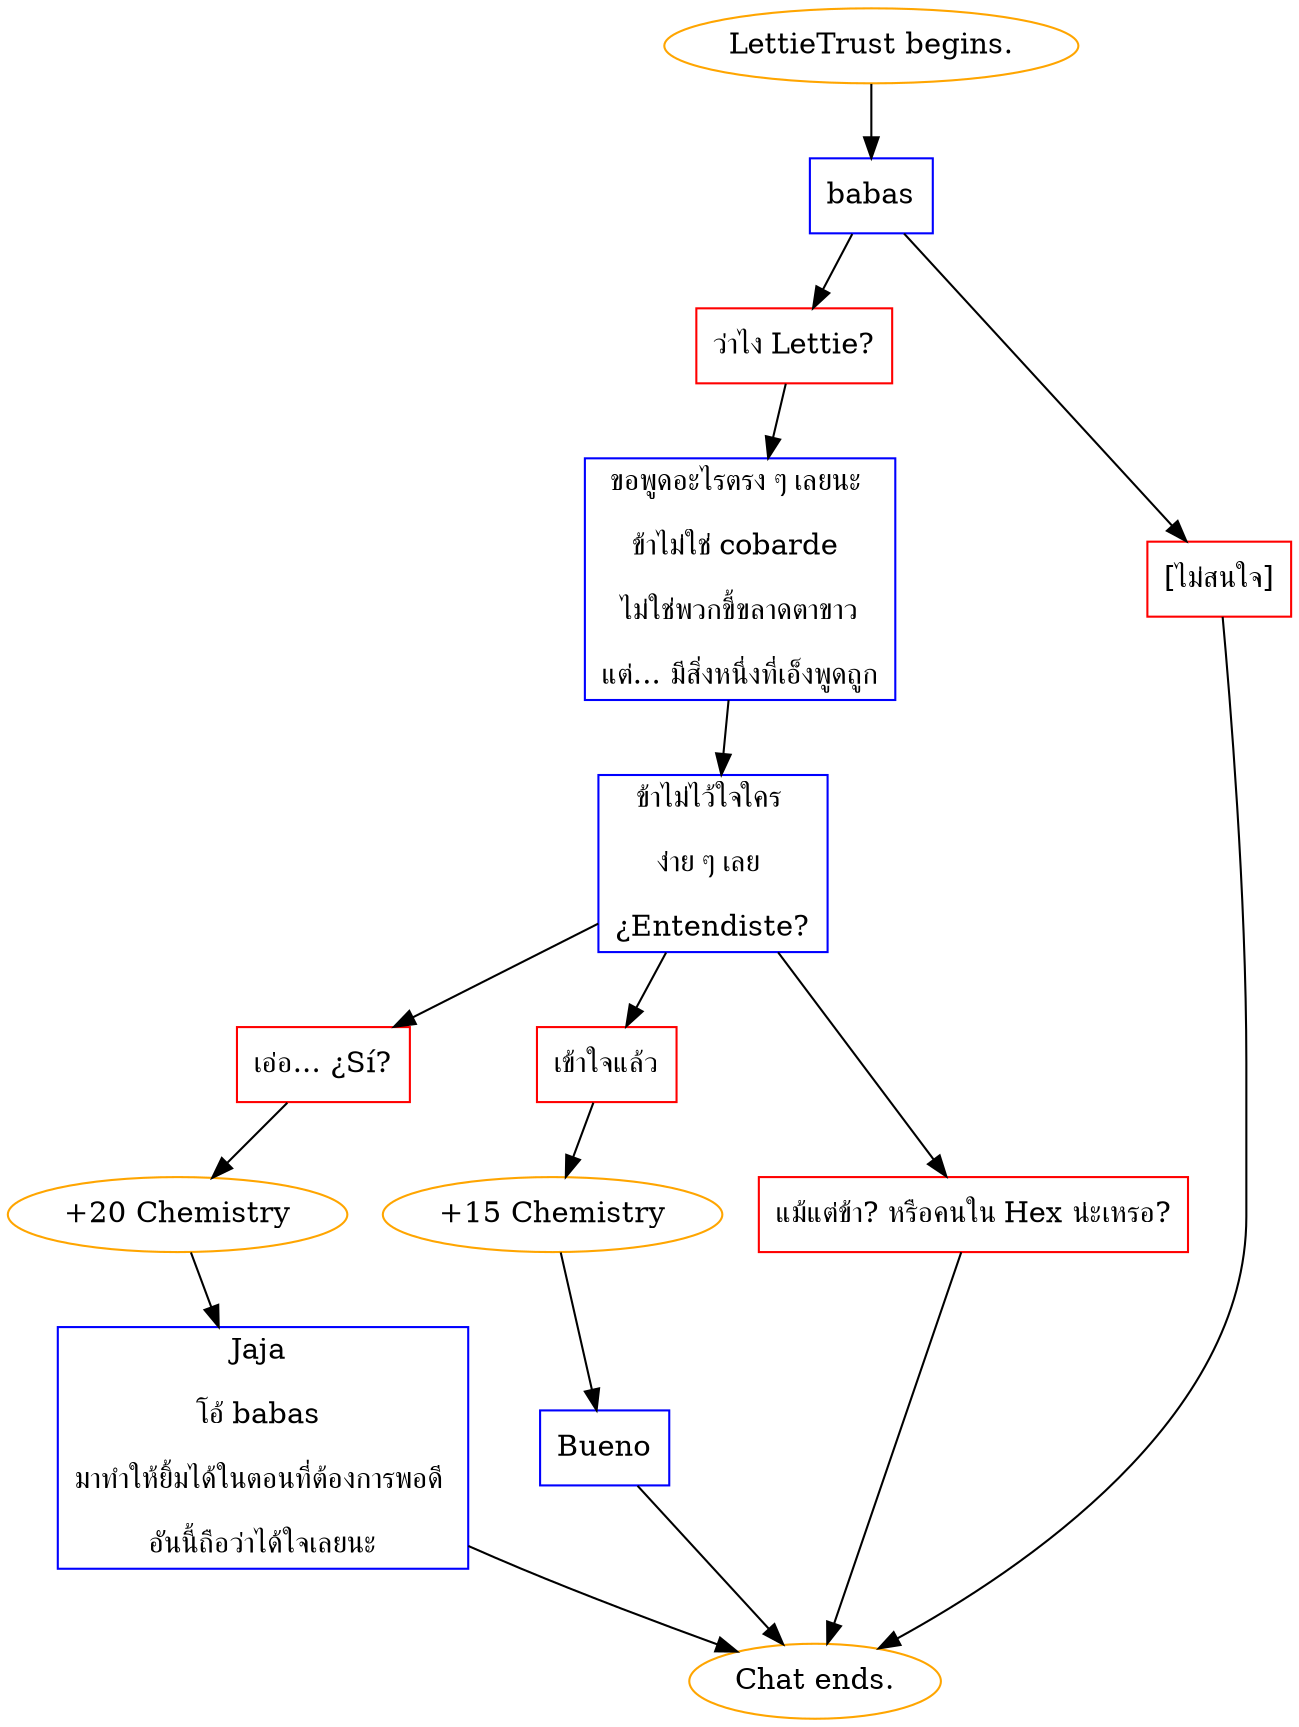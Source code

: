 digraph {
	"LettieTrust begins." [color=orange];
		"LettieTrust begins." -> j831262480;
	j831262480 [label="babas",shape=box,color=blue];
		j831262480 -> j2515885113;
		j831262480 -> j3001038503;
	j2515885113 [label="ว่าไง Lettie?",shape=box,color=red];
		j2515885113 -> j3803903552;
	j3001038503 [label="[ไม่สนใจ]",shape=box,color=red];
		j3001038503 -> "Chat ends.";
	j3803903552 [label="ขอพูดอะไรตรง ๆ เลยนะ 
ข้าไม่ใช่ cobarde 
ไม่ใช่พวกขี้ขลาดตาขาว
แต่... มีสิ่งหนึ่งที่เอ็งพูดถูก",shape=box,color=blue];
		j3803903552 -> j1206759720;
	"Chat ends." [color=orange];
	j1206759720 [label="ข้าไม่ไว้ใจใคร 
ง่าย ๆ เลย 
¿Entendiste?",shape=box,color=blue];
		j1206759720 -> j2039804116;
		j1206759720 -> j81381552;
		j1206759720 -> j2934984848;
	j2039804116 [label="เอ่อ... ¿Sí?",shape=box,color=red];
		j2039804116 -> j2246007775;
	j81381552 [label="เข้าใจแล้ว",shape=box,color=red];
		j81381552 -> j1063159804;
	j2934984848 [label="แม้แต่ข้า? หรือคนใน Hex น่ะเหรอ?",shape=box,color=red];
		j2934984848 -> "Chat ends.";
	j2246007775 [label="+20 Chemistry",color=orange];
		j2246007775 -> j1031028952;
	j1063159804 [label="+15 Chemistry",color=orange];
		j1063159804 -> j3748645904;
	j1031028952 [label="Jaja 
โอ้ babas 
มาทำให้ยิ้มได้ในตอนที่ต้องการพอดี 
อันนี้ถือว่าได้ใจเลยนะ",shape=box,color=blue];
		j1031028952 -> "Chat ends.";
	j3748645904 [label="Bueno",shape=box,color=blue];
		j3748645904 -> "Chat ends.";
}